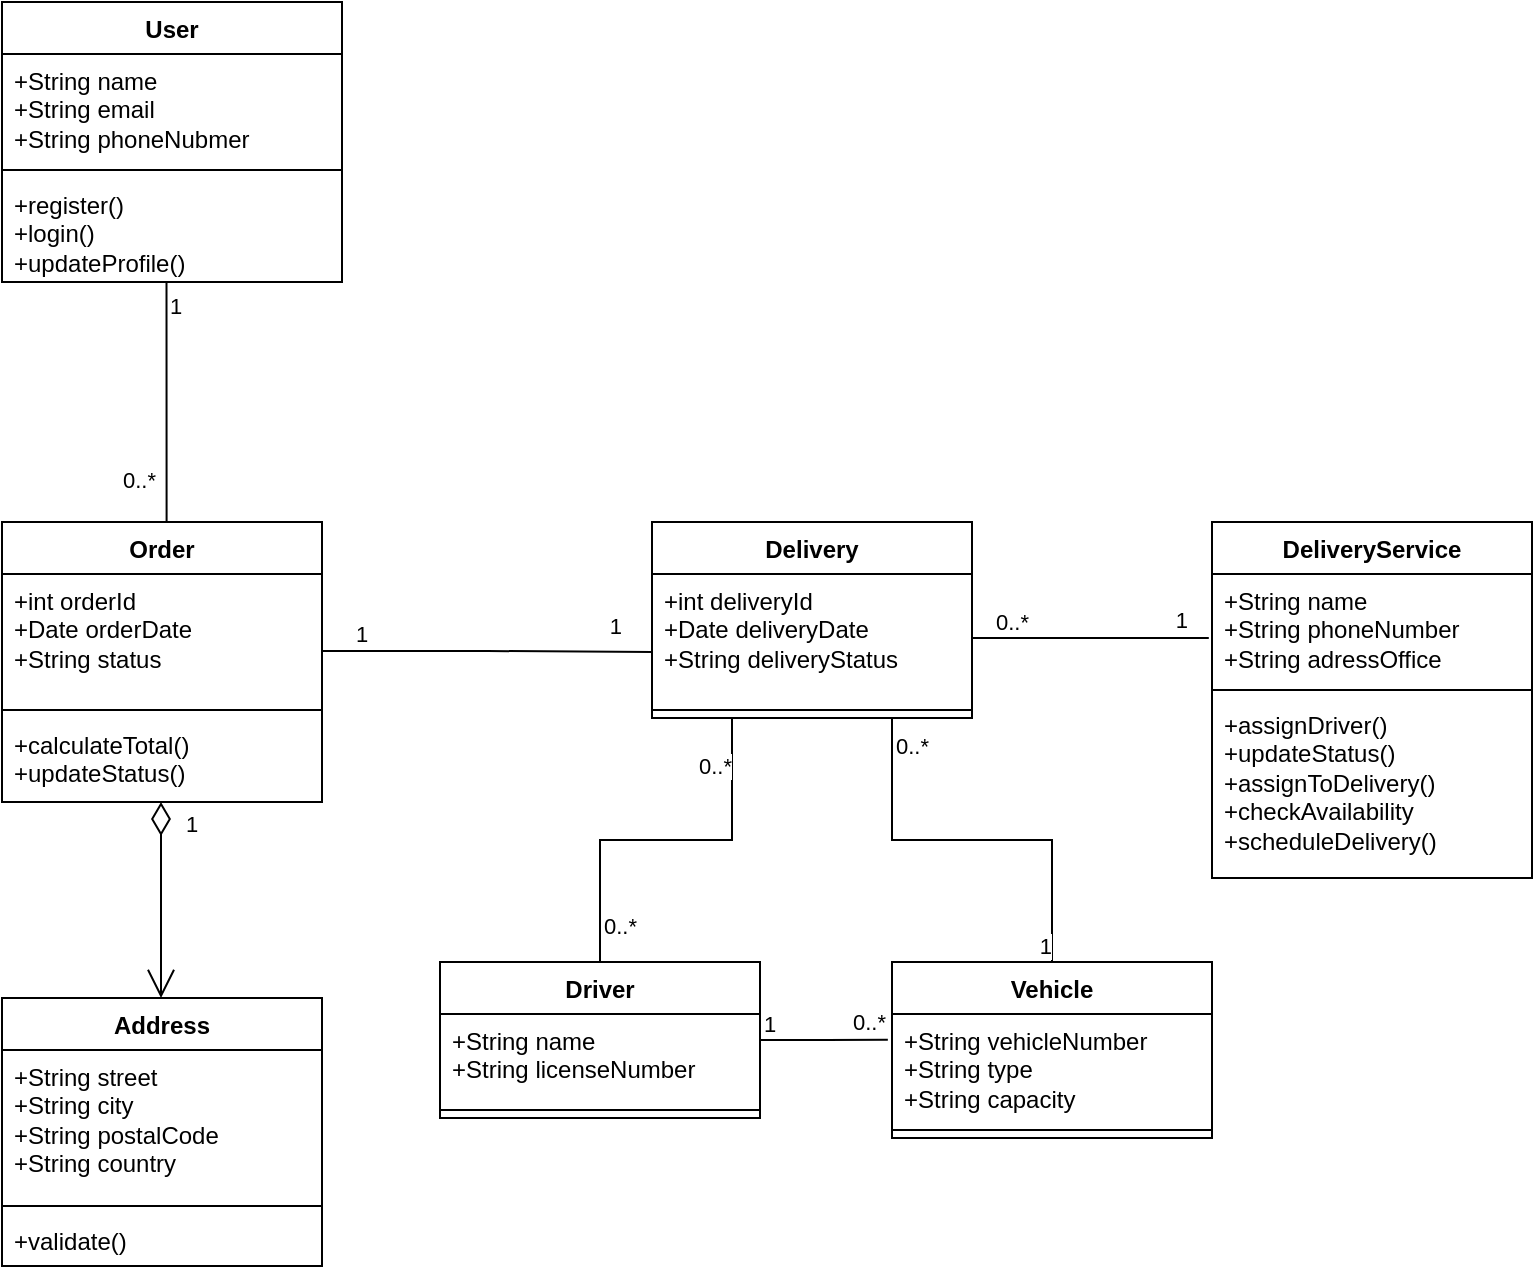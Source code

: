 <mxfile version="24.8.8">
  <diagram name="Страница — 1" id="m1NdB6UXbJ7gFRjhPtH2">
    <mxGraphModel dx="1195" dy="670" grid="1" gridSize="10" guides="1" tooltips="1" connect="1" arrows="1" fold="1" page="1" pageScale="1" pageWidth="827" pageHeight="1169" math="0" shadow="0">
      <root>
        <mxCell id="0" />
        <mxCell id="1" parent="0" />
        <mxCell id="YkcVd8DQeS7MdqFiUMlU-1" value="Delivery" style="swimlane;fontStyle=1;align=center;verticalAlign=top;childLayout=stackLayout;horizontal=1;startSize=26;horizontalStack=0;resizeParent=1;resizeParentMax=0;resizeLast=0;collapsible=1;marginBottom=0;whiteSpace=wrap;html=1;" vertex="1" parent="1">
          <mxGeometry x="360" y="280" width="160" height="98" as="geometry" />
        </mxCell>
        <mxCell id="YkcVd8DQeS7MdqFiUMlU-2" value="&lt;div&gt;+int deliveryId&lt;/div&gt;&lt;div&gt;+Date deliveryDate&lt;/div&gt;&lt;div&gt;+String deliveryStatus&lt;br&gt;&lt;/div&gt;" style="text;strokeColor=none;fillColor=none;align=left;verticalAlign=top;spacingLeft=4;spacingRight=4;overflow=hidden;rotatable=0;points=[[0,0.5],[1,0.5]];portConstraint=eastwest;whiteSpace=wrap;html=1;" vertex="1" parent="YkcVd8DQeS7MdqFiUMlU-1">
          <mxGeometry y="26" width="160" height="64" as="geometry" />
        </mxCell>
        <mxCell id="YkcVd8DQeS7MdqFiUMlU-3" value="" style="line;strokeWidth=1;fillColor=none;align=left;verticalAlign=middle;spacingTop=-1;spacingLeft=3;spacingRight=3;rotatable=0;labelPosition=right;points=[];portConstraint=eastwest;strokeColor=inherit;" vertex="1" parent="YkcVd8DQeS7MdqFiUMlU-1">
          <mxGeometry y="90" width="160" height="8" as="geometry" />
        </mxCell>
        <mxCell id="YkcVd8DQeS7MdqFiUMlU-4" value="Order" style="swimlane;fontStyle=1;align=center;verticalAlign=top;childLayout=stackLayout;horizontal=1;startSize=26;horizontalStack=0;resizeParent=1;resizeParentMax=0;resizeLast=0;collapsible=1;marginBottom=0;whiteSpace=wrap;html=1;" vertex="1" parent="1">
          <mxGeometry x="35" y="280" width="160" height="140" as="geometry" />
        </mxCell>
        <mxCell id="YkcVd8DQeS7MdqFiUMlU-5" value="&lt;div&gt;+int orderId&lt;/div&gt;&lt;div&gt;+Date orderDate&lt;/div&gt;&lt;div&gt;+String status&lt;/div&gt;" style="text;strokeColor=none;fillColor=none;align=left;verticalAlign=top;spacingLeft=4;spacingRight=4;overflow=hidden;rotatable=0;points=[[0,0.5],[1,0.5]];portConstraint=eastwest;whiteSpace=wrap;html=1;" vertex="1" parent="YkcVd8DQeS7MdqFiUMlU-4">
          <mxGeometry y="26" width="160" height="64" as="geometry" />
        </mxCell>
        <mxCell id="YkcVd8DQeS7MdqFiUMlU-6" value="" style="line;strokeWidth=1;fillColor=none;align=left;verticalAlign=middle;spacingTop=-1;spacingLeft=3;spacingRight=3;rotatable=0;labelPosition=right;points=[];portConstraint=eastwest;strokeColor=inherit;" vertex="1" parent="YkcVd8DQeS7MdqFiUMlU-4">
          <mxGeometry y="90" width="160" height="8" as="geometry" />
        </mxCell>
        <mxCell id="YkcVd8DQeS7MdqFiUMlU-7" value="&lt;div&gt;+calculateTotal()&lt;/div&gt;&lt;div&gt;+updateStatus()&lt;br&gt;&lt;/div&gt;" style="text;strokeColor=none;fillColor=none;align=left;verticalAlign=top;spacingLeft=4;spacingRight=4;overflow=hidden;rotatable=0;points=[[0,0.5],[1,0.5]];portConstraint=eastwest;whiteSpace=wrap;html=1;" vertex="1" parent="YkcVd8DQeS7MdqFiUMlU-4">
          <mxGeometry y="98" width="160" height="42" as="geometry" />
        </mxCell>
        <mxCell id="YkcVd8DQeS7MdqFiUMlU-8" value="Vehicle" style="swimlane;fontStyle=1;align=center;verticalAlign=top;childLayout=stackLayout;horizontal=1;startSize=26;horizontalStack=0;resizeParent=1;resizeParentMax=0;resizeLast=0;collapsible=1;marginBottom=0;whiteSpace=wrap;html=1;" vertex="1" parent="1">
          <mxGeometry x="480" y="500" width="160" height="88" as="geometry" />
        </mxCell>
        <mxCell id="YkcVd8DQeS7MdqFiUMlU-9" value="&lt;div&gt;+String vehicleNumber&lt;/div&gt;&lt;div&gt;+String type&lt;br&gt;&lt;/div&gt;&lt;div&gt;+String capacity&lt;br&gt;&lt;/div&gt;" style="text;strokeColor=none;fillColor=none;align=left;verticalAlign=top;spacingLeft=4;spacingRight=4;overflow=hidden;rotatable=0;points=[[0,0.5],[1,0.5]];portConstraint=eastwest;whiteSpace=wrap;html=1;" vertex="1" parent="YkcVd8DQeS7MdqFiUMlU-8">
          <mxGeometry y="26" width="160" height="54" as="geometry" />
        </mxCell>
        <mxCell id="YkcVd8DQeS7MdqFiUMlU-10" value="" style="line;strokeWidth=1;fillColor=none;align=left;verticalAlign=middle;spacingTop=-1;spacingLeft=3;spacingRight=3;rotatable=0;labelPosition=right;points=[];portConstraint=eastwest;strokeColor=inherit;" vertex="1" parent="YkcVd8DQeS7MdqFiUMlU-8">
          <mxGeometry y="80" width="160" height="8" as="geometry" />
        </mxCell>
        <mxCell id="YkcVd8DQeS7MdqFiUMlU-11" value="User" style="swimlane;fontStyle=1;align=center;verticalAlign=top;childLayout=stackLayout;horizontal=1;startSize=26;horizontalStack=0;resizeParent=1;resizeParentMax=0;resizeLast=0;collapsible=1;marginBottom=0;whiteSpace=wrap;html=1;" vertex="1" parent="1">
          <mxGeometry x="35" y="20" width="170" height="140" as="geometry" />
        </mxCell>
        <mxCell id="YkcVd8DQeS7MdqFiUMlU-12" value="&lt;div&gt;+String name&lt;br&gt;&lt;/div&gt;&lt;div&gt;+String email&lt;/div&gt;&lt;div&gt;+String phoneNubmer&lt;br&gt;&lt;/div&gt;" style="text;strokeColor=none;fillColor=none;align=left;verticalAlign=top;spacingLeft=4;spacingRight=4;overflow=hidden;rotatable=0;points=[[0,0.5],[1,0.5]];portConstraint=eastwest;whiteSpace=wrap;html=1;" vertex="1" parent="YkcVd8DQeS7MdqFiUMlU-11">
          <mxGeometry y="26" width="170" height="54" as="geometry" />
        </mxCell>
        <mxCell id="YkcVd8DQeS7MdqFiUMlU-13" value="" style="line;strokeWidth=1;fillColor=none;align=left;verticalAlign=middle;spacingTop=-1;spacingLeft=3;spacingRight=3;rotatable=0;labelPosition=right;points=[];portConstraint=eastwest;strokeColor=inherit;" vertex="1" parent="YkcVd8DQeS7MdqFiUMlU-11">
          <mxGeometry y="80" width="170" height="8" as="geometry" />
        </mxCell>
        <mxCell id="YkcVd8DQeS7MdqFiUMlU-14" value="&lt;div&gt;+register()&lt;/div&gt;&lt;div&gt;+login()&lt;/div&gt;&lt;div&gt;+updateProfile()&lt;br&gt;&lt;/div&gt;" style="text;strokeColor=none;fillColor=none;align=left;verticalAlign=top;spacingLeft=4;spacingRight=4;overflow=hidden;rotatable=0;points=[[0,0.5],[1,0.5]];portConstraint=eastwest;whiteSpace=wrap;html=1;" vertex="1" parent="YkcVd8DQeS7MdqFiUMlU-11">
          <mxGeometry y="88" width="170" height="52" as="geometry" />
        </mxCell>
        <mxCell id="YkcVd8DQeS7MdqFiUMlU-15" value="Address" style="swimlane;fontStyle=1;align=center;verticalAlign=top;childLayout=stackLayout;horizontal=1;startSize=26;horizontalStack=0;resizeParent=1;resizeParentMax=0;resizeLast=0;collapsible=1;marginBottom=0;whiteSpace=wrap;html=1;" vertex="1" parent="1">
          <mxGeometry x="35" y="518" width="160" height="134" as="geometry" />
        </mxCell>
        <mxCell id="YkcVd8DQeS7MdqFiUMlU-16" value="&lt;div&gt;+String street&lt;/div&gt;&lt;div&gt;+String city&lt;/div&gt;&lt;div&gt;+String postalCode&lt;/div&gt;&lt;div&gt;+String country&lt;br&gt;&lt;/div&gt;" style="text;strokeColor=none;fillColor=none;align=left;verticalAlign=top;spacingLeft=4;spacingRight=4;overflow=hidden;rotatable=0;points=[[0,0.5],[1,0.5]];portConstraint=eastwest;whiteSpace=wrap;html=1;" vertex="1" parent="YkcVd8DQeS7MdqFiUMlU-15">
          <mxGeometry y="26" width="160" height="74" as="geometry" />
        </mxCell>
        <mxCell id="YkcVd8DQeS7MdqFiUMlU-17" value="" style="line;strokeWidth=1;fillColor=none;align=left;verticalAlign=middle;spacingTop=-1;spacingLeft=3;spacingRight=3;rotatable=0;labelPosition=right;points=[];portConstraint=eastwest;strokeColor=inherit;" vertex="1" parent="YkcVd8DQeS7MdqFiUMlU-15">
          <mxGeometry y="100" width="160" height="8" as="geometry" />
        </mxCell>
        <mxCell id="YkcVd8DQeS7MdqFiUMlU-18" value="+validate()" style="text;strokeColor=none;fillColor=none;align=left;verticalAlign=top;spacingLeft=4;spacingRight=4;overflow=hidden;rotatable=0;points=[[0,0.5],[1,0.5]];portConstraint=eastwest;whiteSpace=wrap;html=1;" vertex="1" parent="YkcVd8DQeS7MdqFiUMlU-15">
          <mxGeometry y="108" width="160" height="26" as="geometry" />
        </mxCell>
        <mxCell id="YkcVd8DQeS7MdqFiUMlU-19" value="Driver" style="swimlane;fontStyle=1;align=center;verticalAlign=top;childLayout=stackLayout;horizontal=1;startSize=26;horizontalStack=0;resizeParent=1;resizeParentMax=0;resizeLast=0;collapsible=1;marginBottom=0;whiteSpace=wrap;html=1;" vertex="1" parent="1">
          <mxGeometry x="254" y="500" width="160" height="78" as="geometry" />
        </mxCell>
        <mxCell id="YkcVd8DQeS7MdqFiUMlU-20" value="&lt;div&gt;+String name&lt;/div&gt;&lt;div&gt;+String licenseNumber&lt;br&gt;&lt;/div&gt;" style="text;strokeColor=none;fillColor=none;align=left;verticalAlign=top;spacingLeft=4;spacingRight=4;overflow=hidden;rotatable=0;points=[[0,0.5],[1,0.5]];portConstraint=eastwest;whiteSpace=wrap;html=1;" vertex="1" parent="YkcVd8DQeS7MdqFiUMlU-19">
          <mxGeometry y="26" width="160" height="44" as="geometry" />
        </mxCell>
        <mxCell id="YkcVd8DQeS7MdqFiUMlU-21" value="" style="line;strokeWidth=1;fillColor=none;align=left;verticalAlign=middle;spacingTop=-1;spacingLeft=3;spacingRight=3;rotatable=0;labelPosition=right;points=[];portConstraint=eastwest;strokeColor=inherit;" vertex="1" parent="YkcVd8DQeS7MdqFiUMlU-19">
          <mxGeometry y="70" width="160" height="8" as="geometry" />
        </mxCell>
        <mxCell id="YkcVd8DQeS7MdqFiUMlU-22" value="" style="endArrow=none;html=1;edgeStyle=orthogonalEdgeStyle;rounded=0;entryX=0.5;entryY=0;entryDx=0;entryDy=0;" edge="1" parent="1">
          <mxGeometry relative="1" as="geometry">
            <mxPoint x="117.25" y="160" as="sourcePoint" />
            <mxPoint x="112.75" y="280" as="targetPoint" />
            <Array as="points">
              <mxPoint x="117.75" y="280" />
            </Array>
          </mxGeometry>
        </mxCell>
        <mxCell id="YkcVd8DQeS7MdqFiUMlU-23" value="1" style="edgeLabel;resizable=0;html=1;align=left;verticalAlign=bottom;" connectable="0" vertex="1" parent="YkcVd8DQeS7MdqFiUMlU-22">
          <mxGeometry x="-1" relative="1" as="geometry">
            <mxPoint y="20" as="offset" />
          </mxGeometry>
        </mxCell>
        <mxCell id="YkcVd8DQeS7MdqFiUMlU-24" value="&lt;div&gt;0..*&lt;/div&gt;&lt;div&gt;&lt;br&gt;&lt;/div&gt;" style="edgeLabel;resizable=0;html=1;align=right;verticalAlign=bottom;" connectable="0" vertex="1" parent="YkcVd8DQeS7MdqFiUMlU-22">
          <mxGeometry x="1" relative="1" as="geometry" />
        </mxCell>
        <mxCell id="YkcVd8DQeS7MdqFiUMlU-25" value="1" style="endArrow=open;html=1;endSize=12;startArrow=diamondThin;startSize=14;startFill=0;edgeStyle=orthogonalEdgeStyle;align=left;verticalAlign=bottom;rounded=0;entryX=0.5;entryY=0;entryDx=0;entryDy=0;exitX=0.5;exitY=1;exitDx=0;exitDy=0;" edge="1" parent="1">
          <mxGeometry x="-0.592" y="10" relative="1" as="geometry">
            <mxPoint x="114.5" y="420" as="sourcePoint" />
            <mxPoint x="114.5" y="518" as="targetPoint" />
            <mxPoint as="offset" />
          </mxGeometry>
        </mxCell>
        <mxCell id="YkcVd8DQeS7MdqFiUMlU-26" value="" style="endArrow=none;html=1;edgeStyle=orthogonalEdgeStyle;rounded=0;entryX=0;entryY=0.531;entryDx=0;entryDy=0;entryPerimeter=0;" edge="1" parent="1" target="YkcVd8DQeS7MdqFiUMlU-2">
          <mxGeometry relative="1" as="geometry">
            <mxPoint x="195" y="344.5" as="sourcePoint" />
            <mxPoint x="355" y="344.5" as="targetPoint" />
            <Array as="points">
              <mxPoint x="278" y="345" />
              <mxPoint x="360" y="345" />
            </Array>
          </mxGeometry>
        </mxCell>
        <mxCell id="YkcVd8DQeS7MdqFiUMlU-27" value="1" style="edgeLabel;resizable=0;html=1;align=left;verticalAlign=bottom;" connectable="0" vertex="1" parent="YkcVd8DQeS7MdqFiUMlU-26">
          <mxGeometry x="-1" relative="1" as="geometry">
            <mxPoint x="15" as="offset" />
          </mxGeometry>
        </mxCell>
        <mxCell id="YkcVd8DQeS7MdqFiUMlU-28" value="1" style="edgeLabel;resizable=0;html=1;align=right;verticalAlign=bottom;" connectable="0" vertex="1" parent="YkcVd8DQeS7MdqFiUMlU-26">
          <mxGeometry x="1" relative="1" as="geometry">
            <mxPoint x="-15" as="offset" />
          </mxGeometry>
        </mxCell>
        <mxCell id="YkcVd8DQeS7MdqFiUMlU-29" value="DeliveryService" style="swimlane;fontStyle=1;align=center;verticalAlign=top;childLayout=stackLayout;horizontal=1;startSize=26;horizontalStack=0;resizeParent=1;resizeParentMax=0;resizeLast=0;collapsible=1;marginBottom=0;whiteSpace=wrap;html=1;" vertex="1" parent="1">
          <mxGeometry x="640" y="280" width="160" height="178" as="geometry" />
        </mxCell>
        <mxCell id="YkcVd8DQeS7MdqFiUMlU-30" value="&lt;div&gt;+String name&lt;/div&gt;&lt;div&gt;+String phoneNumber&lt;/div&gt;&lt;div&gt;+String adressOffice&lt;br&gt;&lt;/div&gt;" style="text;strokeColor=none;fillColor=none;align=left;verticalAlign=top;spacingLeft=4;spacingRight=4;overflow=hidden;rotatable=0;points=[[0,0.5],[1,0.5]];portConstraint=eastwest;whiteSpace=wrap;html=1;" vertex="1" parent="YkcVd8DQeS7MdqFiUMlU-29">
          <mxGeometry y="26" width="160" height="54" as="geometry" />
        </mxCell>
        <mxCell id="YkcVd8DQeS7MdqFiUMlU-31" value="" style="line;strokeWidth=1;fillColor=none;align=left;verticalAlign=middle;spacingTop=-1;spacingLeft=3;spacingRight=3;rotatable=0;labelPosition=right;points=[];portConstraint=eastwest;strokeColor=inherit;" vertex="1" parent="YkcVd8DQeS7MdqFiUMlU-29">
          <mxGeometry y="80" width="160" height="8" as="geometry" />
        </mxCell>
        <mxCell id="YkcVd8DQeS7MdqFiUMlU-32" value="&lt;div&gt;+assignDriver()&lt;/div&gt;&lt;div&gt;+updateStatus()&lt;/div&gt;&lt;div&gt;&lt;div&gt;+assignToDelivery()&lt;/div&gt;&lt;div&gt;+checkAvailability&lt;/div&gt;&lt;div&gt;+scheduleDelivery()&lt;/div&gt;&lt;/div&gt;" style="text;strokeColor=none;fillColor=none;align=left;verticalAlign=top;spacingLeft=4;spacingRight=4;overflow=hidden;rotatable=0;points=[[0,0.5],[1,0.5]];portConstraint=eastwest;whiteSpace=wrap;html=1;" vertex="1" parent="YkcVd8DQeS7MdqFiUMlU-29">
          <mxGeometry y="88" width="160" height="90" as="geometry" />
        </mxCell>
        <mxCell id="YkcVd8DQeS7MdqFiUMlU-33" value="" style="endArrow=none;html=1;edgeStyle=orthogonalEdgeStyle;rounded=0;exitX=1;exitY=0.5;exitDx=0;exitDy=0;entryX=-0.01;entryY=0.592;entryDx=0;entryDy=0;entryPerimeter=0;" edge="1" parent="1" source="YkcVd8DQeS7MdqFiUMlU-2" target="YkcVd8DQeS7MdqFiUMlU-30">
          <mxGeometry relative="1" as="geometry">
            <mxPoint x="520" y="330" as="sourcePoint" />
            <mxPoint x="640" y="330" as="targetPoint" />
          </mxGeometry>
        </mxCell>
        <mxCell id="YkcVd8DQeS7MdqFiUMlU-34" value="0..*" style="edgeLabel;resizable=0;html=1;align=left;verticalAlign=bottom;" connectable="0" vertex="1" parent="YkcVd8DQeS7MdqFiUMlU-33">
          <mxGeometry x="-1" relative="1" as="geometry">
            <mxPoint x="10" as="offset" />
          </mxGeometry>
        </mxCell>
        <mxCell id="YkcVd8DQeS7MdqFiUMlU-35" value="1" style="edgeLabel;resizable=0;html=1;align=right;verticalAlign=bottom;" connectable="0" vertex="1" parent="YkcVd8DQeS7MdqFiUMlU-33">
          <mxGeometry x="1" relative="1" as="geometry">
            <mxPoint x="-10" as="offset" />
          </mxGeometry>
        </mxCell>
        <mxCell id="YkcVd8DQeS7MdqFiUMlU-39" value="" style="endArrow=none;html=1;edgeStyle=orthogonalEdgeStyle;rounded=0;exitX=0.5;exitY=0;exitDx=0;exitDy=0;entryX=0.25;entryY=1;entryDx=0;entryDy=0;" edge="1" parent="1" source="YkcVd8DQeS7MdqFiUMlU-19" target="YkcVd8DQeS7MdqFiUMlU-1">
          <mxGeometry relative="1" as="geometry">
            <mxPoint x="320" y="470" as="sourcePoint" />
            <mxPoint x="480" y="470" as="targetPoint" />
          </mxGeometry>
        </mxCell>
        <mxCell id="YkcVd8DQeS7MdqFiUMlU-40" value="0..*" style="edgeLabel;resizable=0;html=1;align=left;verticalAlign=bottom;" connectable="0" vertex="1" parent="YkcVd8DQeS7MdqFiUMlU-39">
          <mxGeometry x="-1" relative="1" as="geometry">
            <mxPoint y="-10" as="offset" />
          </mxGeometry>
        </mxCell>
        <mxCell id="YkcVd8DQeS7MdqFiUMlU-41" value="0..*" style="edgeLabel;resizable=0;html=1;align=right;verticalAlign=bottom;" connectable="0" vertex="1" parent="YkcVd8DQeS7MdqFiUMlU-39">
          <mxGeometry x="1" relative="1" as="geometry">
            <mxPoint y="32" as="offset" />
          </mxGeometry>
        </mxCell>
        <mxCell id="YkcVd8DQeS7MdqFiUMlU-42" value="" style="endArrow=none;html=1;edgeStyle=orthogonalEdgeStyle;rounded=0;exitX=1;exitY=0.5;exitDx=0;exitDy=0;entryX=-0.013;entryY=0.239;entryDx=0;entryDy=0;entryPerimeter=0;" edge="1" parent="1" source="YkcVd8DQeS7MdqFiUMlU-19" target="YkcVd8DQeS7MdqFiUMlU-9">
          <mxGeometry relative="1" as="geometry">
            <mxPoint x="400" y="470" as="sourcePoint" />
            <mxPoint x="560" y="470" as="targetPoint" />
          </mxGeometry>
        </mxCell>
        <mxCell id="YkcVd8DQeS7MdqFiUMlU-43" value="1" style="edgeLabel;resizable=0;html=1;align=left;verticalAlign=bottom;" connectable="0" vertex="1" parent="YkcVd8DQeS7MdqFiUMlU-42">
          <mxGeometry x="-1" relative="1" as="geometry" />
        </mxCell>
        <mxCell id="YkcVd8DQeS7MdqFiUMlU-44" value="0..*" style="edgeLabel;resizable=0;html=1;align=right;verticalAlign=bottom;" connectable="0" vertex="1" parent="YkcVd8DQeS7MdqFiUMlU-42">
          <mxGeometry x="1" relative="1" as="geometry" />
        </mxCell>
        <mxCell id="YkcVd8DQeS7MdqFiUMlU-45" value="" style="endArrow=none;html=1;edgeStyle=orthogonalEdgeStyle;rounded=0;exitX=0.75;exitY=1;exitDx=0;exitDy=0;entryX=0.5;entryY=0;entryDx=0;entryDy=0;" edge="1" parent="1" source="YkcVd8DQeS7MdqFiUMlU-1" target="YkcVd8DQeS7MdqFiUMlU-8">
          <mxGeometry relative="1" as="geometry">
            <mxPoint x="440" y="458" as="sourcePoint" />
            <mxPoint x="600" y="458" as="targetPoint" />
          </mxGeometry>
        </mxCell>
        <mxCell id="YkcVd8DQeS7MdqFiUMlU-46" value="0..*" style="edgeLabel;resizable=0;html=1;align=left;verticalAlign=bottom;" connectable="0" vertex="1" parent="YkcVd8DQeS7MdqFiUMlU-45">
          <mxGeometry x="-1" relative="1" as="geometry">
            <mxPoint y="22" as="offset" />
          </mxGeometry>
        </mxCell>
        <mxCell id="YkcVd8DQeS7MdqFiUMlU-47" value="1" style="edgeLabel;resizable=0;html=1;align=right;verticalAlign=bottom;" connectable="0" vertex="1" parent="YkcVd8DQeS7MdqFiUMlU-45">
          <mxGeometry x="1" relative="1" as="geometry" />
        </mxCell>
      </root>
    </mxGraphModel>
  </diagram>
</mxfile>
